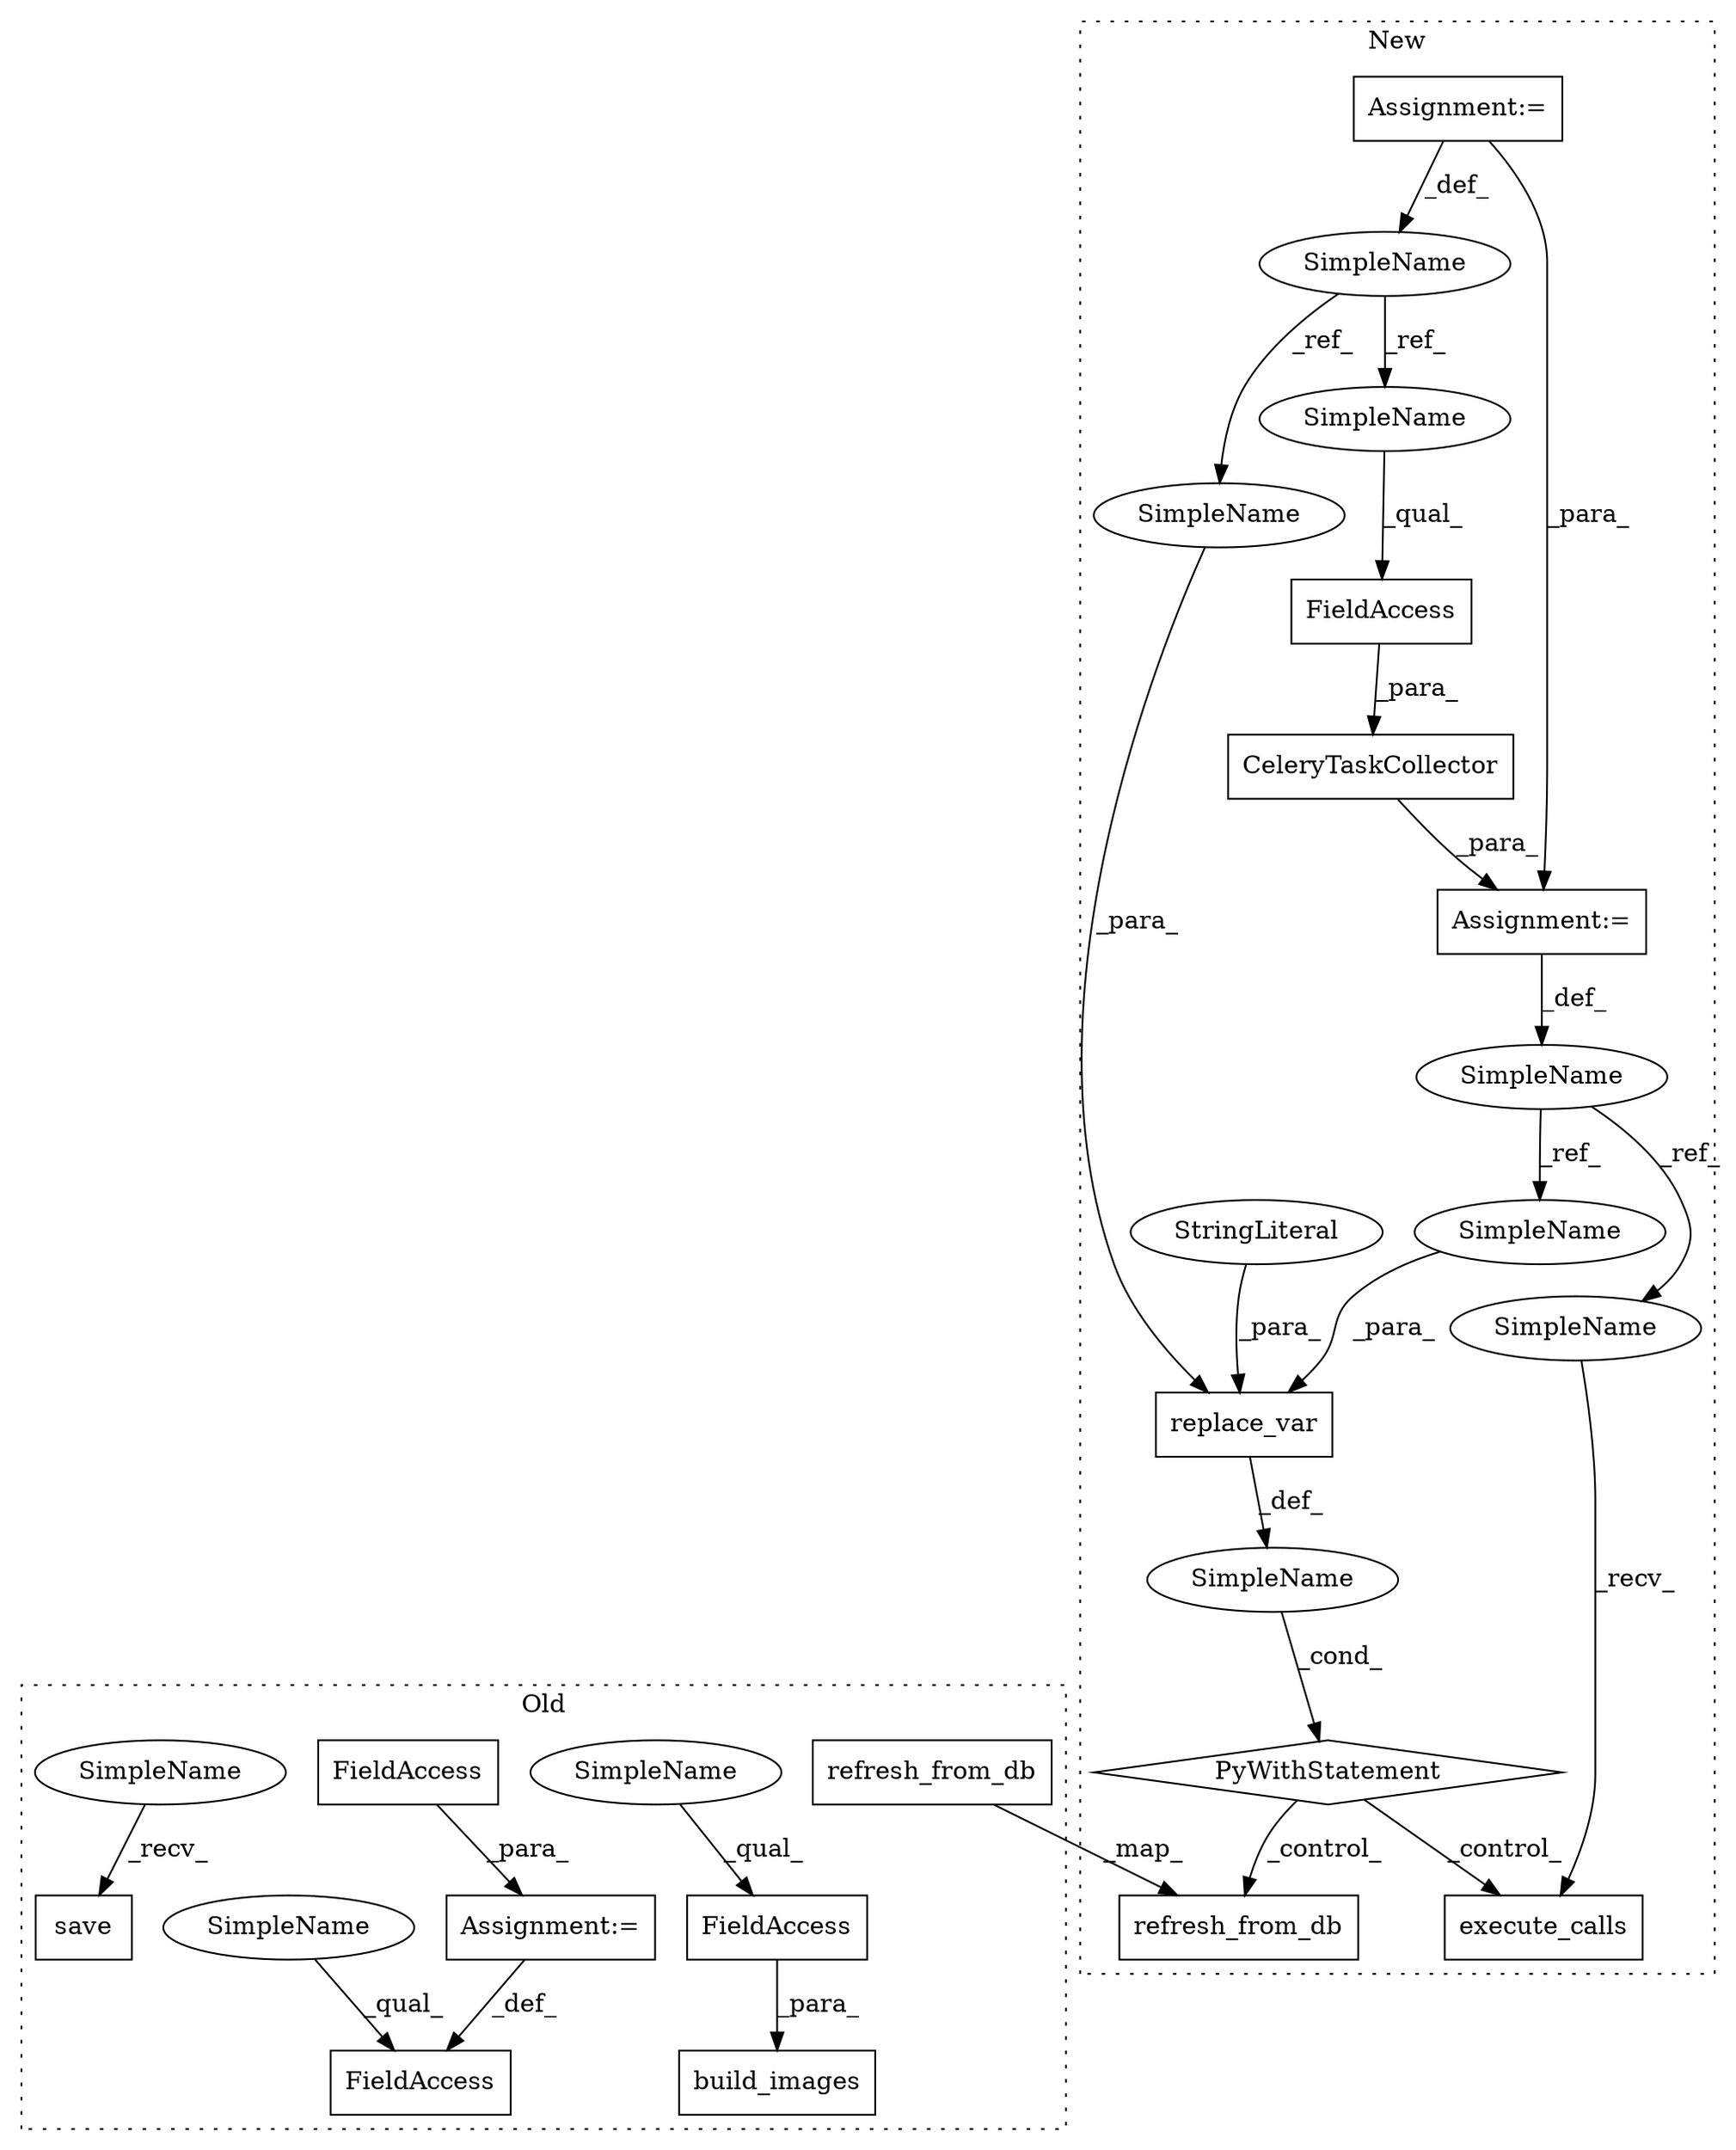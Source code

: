 digraph G {
subgraph cluster0 {
1 [label="refresh_from_db" a="32" s="2365" l="17" shape="box"];
3 [label="FieldAccess" a="22" s="2340" l="10" shape="box"];
11 [label="FieldAccess" a="22" s="2252" l="21" shape="box"];
12 [label="save" a="32" s="2315" l="6" shape="box"];
14 [label="build_images" a="32" s="2327,2350" l="13,1" shape="box"];
15 [label="Assignment:=" a="7" s="2273" l="1" shape="box"];
16 [label="FieldAccess" a="22" s="2274" l="27" shape="box"];
24 [label="SimpleName" a="42" s="2340" l="7" shape="ellipse"];
25 [label="SimpleName" a="42" s="2252" l="7" shape="ellipse"];
26 [label="SimpleName" a="42" s="2307" l="7" shape="ellipse"];
label = "Old";
style="dotted";
}
subgraph cluster1 {
2 [label="refresh_from_db" a="32" s="2484" l="17" shape="box"];
4 [label="SimpleName" a="42" s="" l="" shape="ellipse"];
5 [label="PyWithStatement" a="104" s="2126,2186" l="10,2" shape="diamond"];
6 [label="CeleryTaskCollector" a="32" s="2079,2119" l="20,1" shape="box"];
7 [label="execute_calls" a="32" s="2453" l="15" shape="box"];
8 [label="replace_var" a="32" s="2136,2185" l="12,1" shape="box"];
9 [label="SimpleName" a="42" s="1922" l="7" shape="ellipse"];
10 [label="FieldAccess" a="22" s="2099" l="20" shape="box"];
13 [label="SimpleName" a="42" s="2064" l="14" shape="ellipse"];
17 [label="Assignment:=" a="7" s="1922" l="7" shape="box"];
18 [label="Assignment:=" a="7" s="2078" l="1" shape="box"];
19 [label="StringLiteral" a="45" s="2156" l="14" shape="ellipse"];
20 [label="SimpleName" a="42" s="2099" l="7" shape="ellipse"];
21 [label="SimpleName" a="42" s="2148" l="7" shape="ellipse"];
22 [label="SimpleName" a="42" s="2171" l="14" shape="ellipse"];
23 [label="SimpleName" a="42" s="2438" l="14" shape="ellipse"];
label = "New";
style="dotted";
}
1 -> 2 [label="_map_"];
3 -> 14 [label="_para_"];
4 -> 5 [label="_cond_"];
5 -> 7 [label="_control_"];
5 -> 2 [label="_control_"];
6 -> 18 [label="_para_"];
8 -> 4 [label="_def_"];
9 -> 20 [label="_ref_"];
9 -> 21 [label="_ref_"];
10 -> 6 [label="_para_"];
13 -> 22 [label="_ref_"];
13 -> 23 [label="_ref_"];
15 -> 11 [label="_def_"];
16 -> 15 [label="_para_"];
17 -> 9 [label="_def_"];
17 -> 18 [label="_para_"];
18 -> 13 [label="_def_"];
19 -> 8 [label="_para_"];
20 -> 10 [label="_qual_"];
21 -> 8 [label="_para_"];
22 -> 8 [label="_para_"];
23 -> 7 [label="_recv_"];
24 -> 3 [label="_qual_"];
25 -> 11 [label="_qual_"];
26 -> 12 [label="_recv_"];
}
